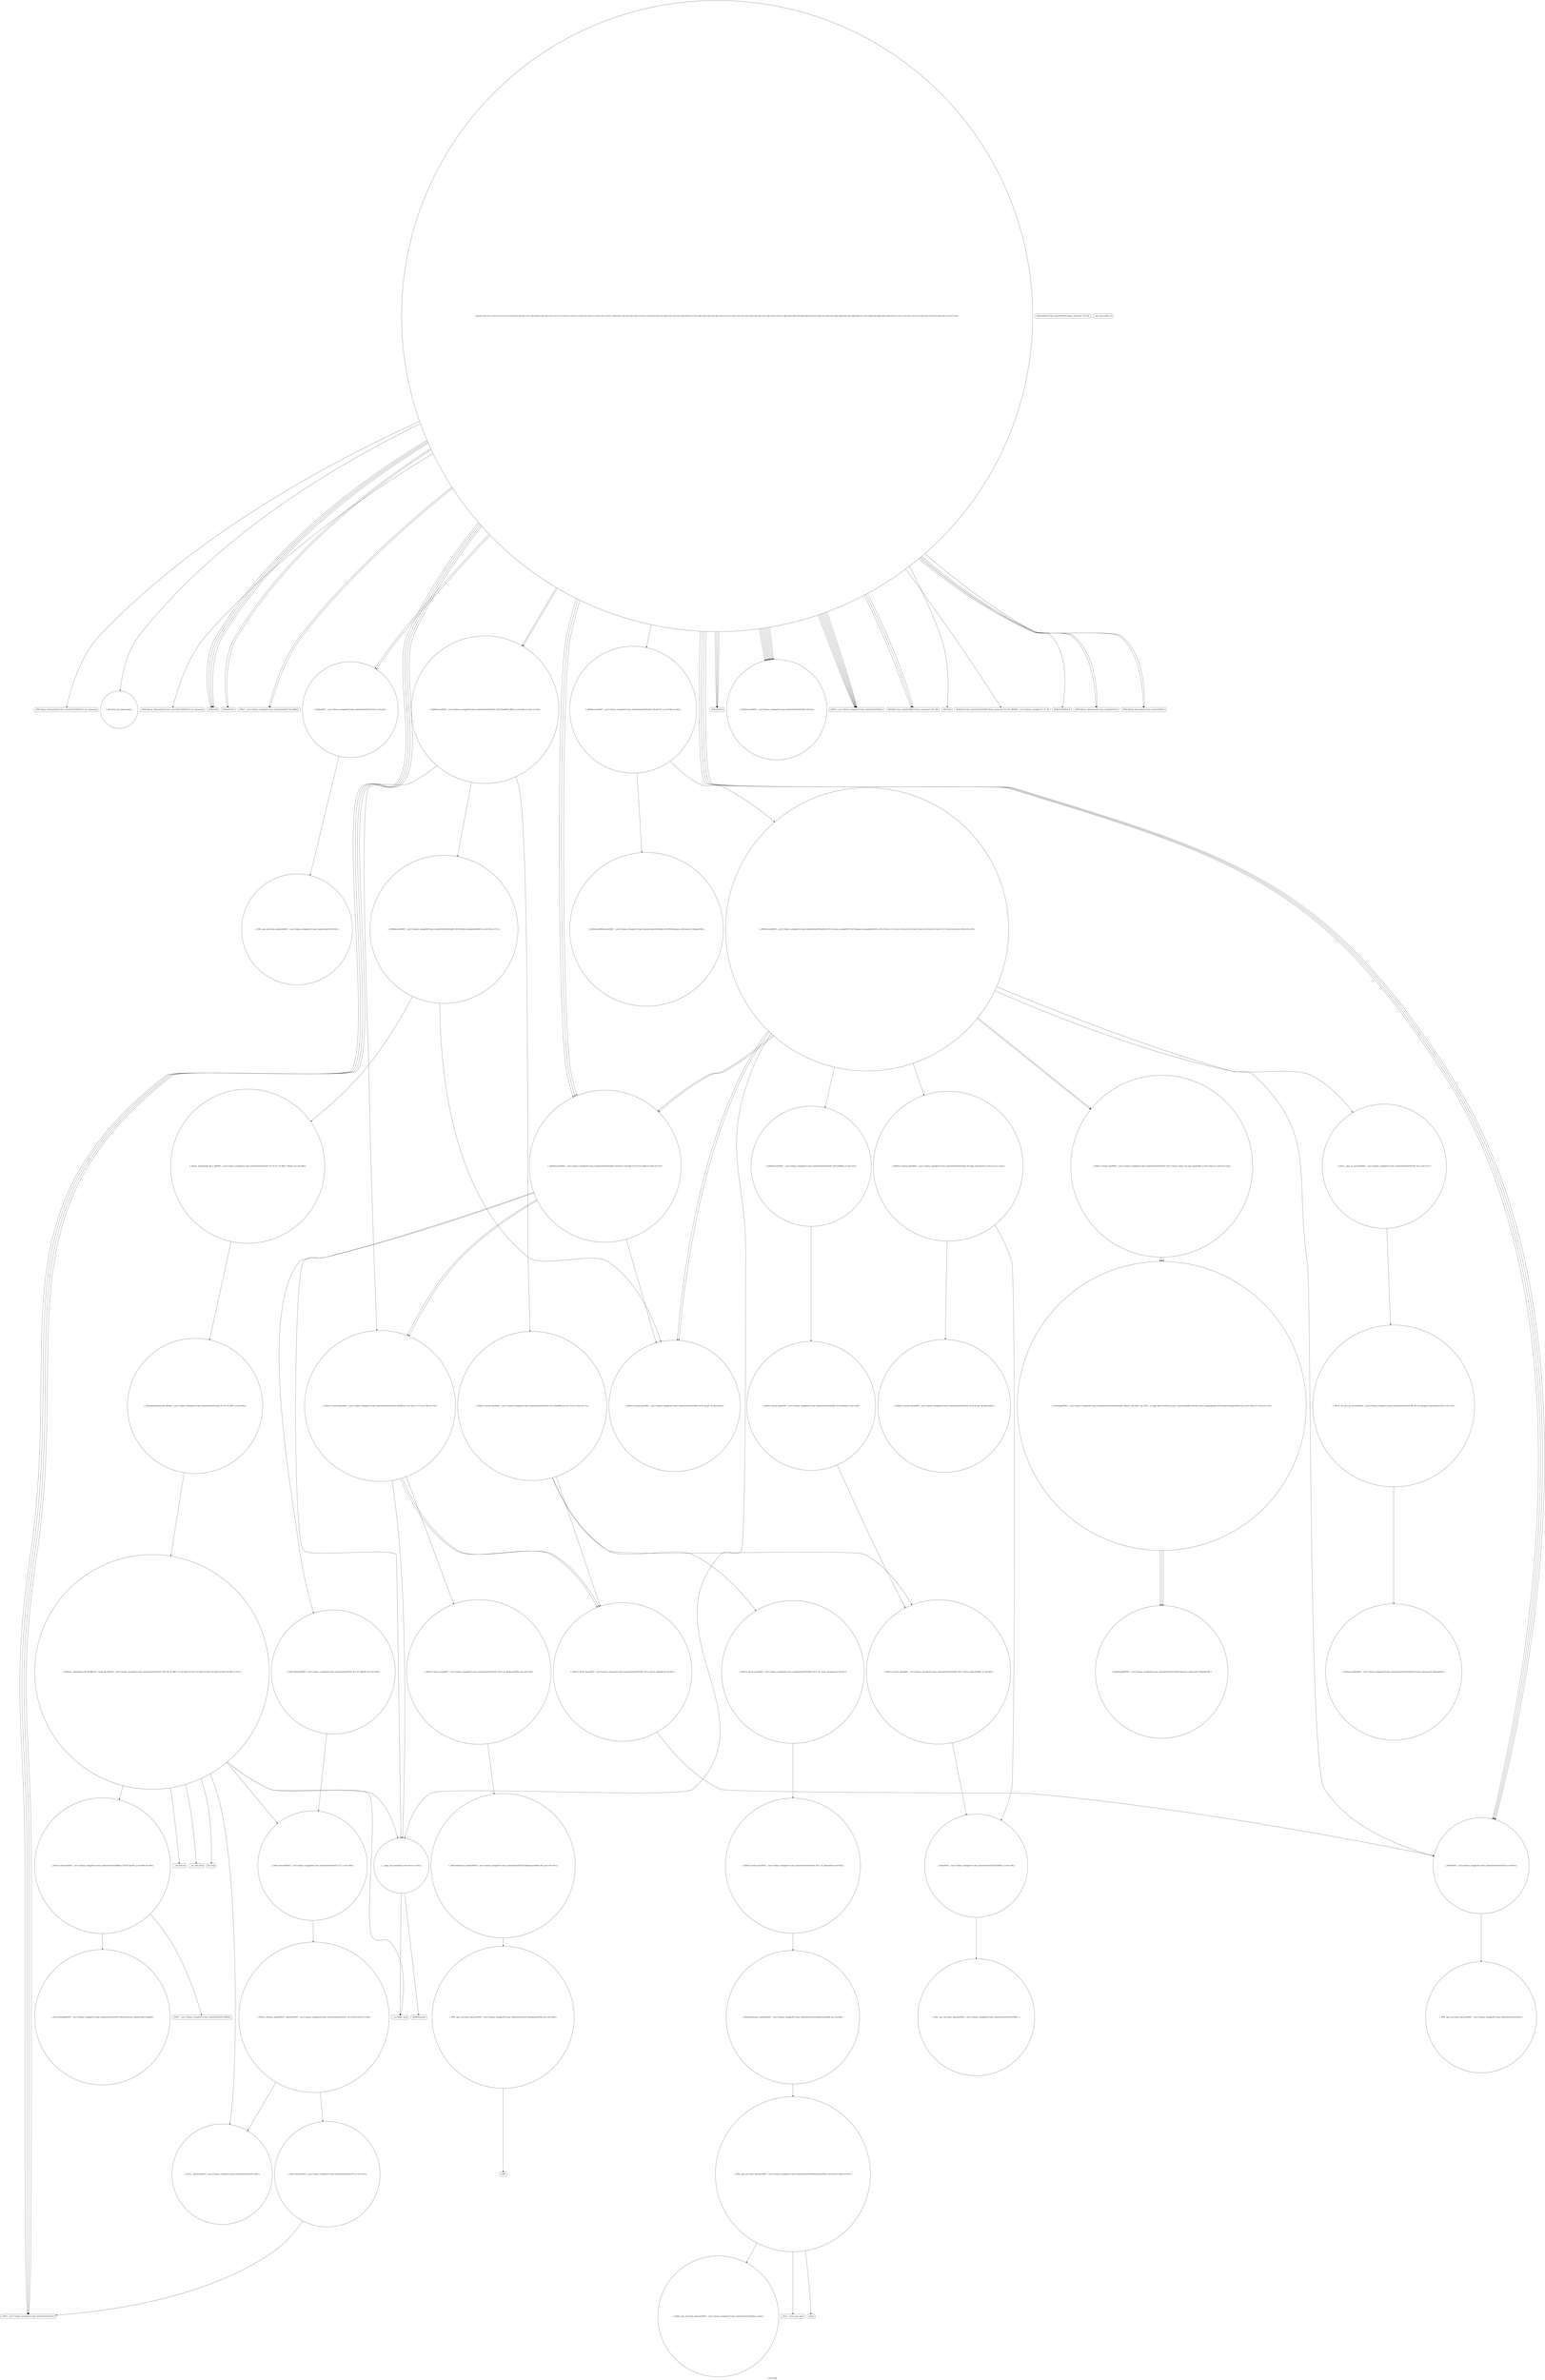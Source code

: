 digraph "Call Graph" {
	label="Call Graph";

	Node0x561387e2e060 [shape=record,shape=circle,label="{main|{<s0>1|<s1>2|<s2>3|<s3>4|<s4>5|<s5>6|<s6>7|<s7>8|<s8>9|<s9>10|<s10>11|<s11>12|<s12>13|<s13>14|<s14>15|<s15>16|<s16>17|<s17>18|<s18>19|<s19>20|<s20>21|<s21>22|<s22>23|<s23>24|<s24>25|<s25>26|<s26>27|<s27>28|<s28>29|<s29>30|<s30>31|<s31>32|<s32>33|<s33>34|<s34>35|<s35>36|<s36>37|<s37>38|<s38>39|<s39>40|<s40>41|<s41>42|<s42>43|<s43>44|<s44>45|<s45>46|<s46>47|<s47>48|<s48>49|<s49>50|<s50>51|<s51>52|<s52>53|<s53>54|<s54>55|<s55>56|<s56>57|<s57>58}}"];
	Node0x561387e2e060:s0 -> Node0x561387e2e0e0[color=black];
	Node0x561387e2e060:s1 -> Node0x561387f87ee0[color=black];
	Node0x561387e2e060:s2 -> Node0x561387f87fe0[color=black];
	Node0x561387e2e060:s3 -> Node0x561387f88060[color=black];
	Node0x561387e2e060:s4 -> Node0x561387f88060[color=black];
	Node0x561387e2e060:s5 -> Node0x561387f88060[color=black];
	Node0x561387e2e060:s6 -> Node0x561387f88060[color=black];
	Node0x561387e2e060:s7 -> Node0x561387f880e0[color=black];
	Node0x561387e2e060:s8 -> Node0x561387f88160[color=black];
	Node0x561387e2e060:s9 -> Node0x561387f881e0[color=black];
	Node0x561387e2e060:s10 -> Node0x561387f88260[color=black];
	Node0x561387e2e060:s11 -> Node0x561387f882e0[color=black];
	Node0x561387e2e060:s12 -> Node0x561387f88360[color=black];
	Node0x561387e2e060:s13 -> Node0x561387f883e0[color=black];
	Node0x561387e2e060:s14 -> Node0x561387f880e0[color=black];
	Node0x561387e2e060:s15 -> Node0x561387f88160[color=black];
	Node0x561387e2e060:s16 -> Node0x561387f881e0[color=black];
	Node0x561387e2e060:s17 -> Node0x561387f88260[color=black];
	Node0x561387e2e060:s18 -> Node0x561387f88460[color=black];
	Node0x561387e2e060:s19 -> Node0x561387f884e0[color=black];
	Node0x561387e2e060:s20 -> Node0x561387f882e0[color=black];
	Node0x561387e2e060:s21 -> Node0x561387f88360[color=black];
	Node0x561387e2e060:s22 -> Node0x561387f883e0[color=black];
	Node0x561387e2e060:s23 -> Node0x561387f88560[color=black];
	Node0x561387e2e060:s24 -> Node0x561387f885e0[color=black];
	Node0x561387e2e060:s25 -> Node0x561387f882e0[color=black];
	Node0x561387e2e060:s26 -> Node0x561387f88360[color=black];
	Node0x561387e2e060:s27 -> Node0x561387f883e0[color=black];
	Node0x561387e2e060:s28 -> Node0x561387f882e0[color=black];
	Node0x561387e2e060:s29 -> Node0x561387f88360[color=black];
	Node0x561387e2e060:s30 -> Node0x561387f883e0[color=black];
	Node0x561387e2e060:s31 -> Node0x561387f88560[color=black];
	Node0x561387e2e060:s32 -> Node0x561387f885e0[color=black];
	Node0x561387e2e060:s33 -> Node0x561387f88560[color=black];
	Node0x561387e2e060:s34 -> Node0x561387f885e0[color=black];
	Node0x561387e2e060:s35 -> Node0x561387f88560[color=black];
	Node0x561387e2e060:s36 -> Node0x561387f885e0[color=black];
	Node0x561387e2e060:s37 -> Node0x561387f88560[color=black];
	Node0x561387e2e060:s38 -> Node0x561387f885e0[color=black];
	Node0x561387e2e060:s39 -> Node0x561387f88560[color=black];
	Node0x561387e2e060:s40 -> Node0x561387f885e0[color=black];
	Node0x561387e2e060:s41 -> Node0x561387f88560[color=black];
	Node0x561387e2e060:s42 -> Node0x561387f885e0[color=black];
	Node0x561387e2e060:s43 -> Node0x561387f88560[color=black];
	Node0x561387e2e060:s44 -> Node0x561387f885e0[color=black];
	Node0x561387e2e060:s45 -> Node0x561387f88660[color=black];
	Node0x561387e2e060:s46 -> Node0x561387f886e0[color=black];
	Node0x561387e2e060:s47 -> Node0x561387f88660[color=black];
	Node0x561387e2e060:s48 -> Node0x561387f88660[color=black];
	Node0x561387e2e060:s49 -> Node0x561387f88560[color=black];
	Node0x561387e2e060:s50 -> Node0x561387f88760[color=black];
	Node0x561387e2e060:s51 -> Node0x561387f887e0[color=black];
	Node0x561387e2e060:s52 -> Node0x561387f884e0[color=black];
	Node0x561387e2e060:s53 -> Node0x561387f884e0[color=black];
	Node0x561387e2e060:s54 -> Node0x561387f888e0[color=black];
	Node0x561387e2e060:s55 -> Node0x561387f88960[color=black];
	Node0x561387e2e060:s56 -> Node0x561387f888e0[color=black];
	Node0x561387e2e060:s57 -> Node0x561387f88960[color=black];
	Node0x561387f89460 [shape=record,shape=Mrecord,label="{__cxa_begin_catch}"];
	Node0x561387f88160 [shape=record,shape=Mrecord,label="{_ZNSt7__cxx1112basic_stringIcSt11char_traitsIcESaIcEEC1EmcRKS3_}"];
	Node0x561387f8a800 [shape=record,shape=circle,label="{_ZSt7forwardIRKNSt7__cxx1112basic_stringIcSt11char_traitsIcESaIcEEEEOT_RNSt16remove_referenceIS8_E4typeE}"];
	Node0x561387f884e0 [shape=record,shape=circle,label="{_ZNSt6vectorINSt7__cxx1112basic_stringIcSt11char_traitsIcESaIcEEESaIS5_EED2Ev|{<s0>66|<s1>67|<s2>68|<s3>69|<s4>70}}"];
	Node0x561387f884e0:s0 -> Node0x561387f891e0[color=black];
	Node0x561387f884e0:s1 -> Node0x561387f8ac00[color=black];
	Node0x561387f884e0:s2 -> Node0x561387f88be0[color=black];
	Node0x561387f884e0:s3 -> Node0x561387f88be0[color=black];
	Node0x561387f884e0:s4 -> Node0x561387f8a680[color=black];
	Node0x561387f8ab80 [shape=record,shape=Mrecord,label="{_ZdlPv}"];
	Node0x561387f88860 [shape=record,shape=Mrecord,label="{_ZSt4endlIcSt11char_traitsIcEERSt13basic_ostreamIT_T0_ES6_}"];
	Node0x561387f8af00 [shape=record,shape=circle,label="{_ZSt15__alloc_on_moveISaINSt7__cxx1112basic_stringIcSt11char_traitsIcESaIcEEEEEvRT_S8_|{<s0>127}}"];
	Node0x561387f8af00:s0 -> Node0x561387f8b200[color=black];
	Node0x561387f88be0 [shape=record,shape=circle,label="{_ZNSt12_Vector_baseINSt7__cxx1112basic_stringIcSt11char_traitsIcESaIcEEESaIS5_EED2Ev|{<s0>76|<s1>77|<s2>78|<s3>79}}"];
	Node0x561387f88be0:s0 -> Node0x561387f8aa00[color=black];
	Node0x561387f88be0:s1 -> Node0x561387f88d60[color=black];
	Node0x561387f88be0:s2 -> Node0x561387f88d60[color=black];
	Node0x561387f88be0:s3 -> Node0x561387f8a680[color=black];
	Node0x561387f8b280 [shape=record,shape=circle,label="{_ZSt4moveIRSaINSt7__cxx1112basic_stringIcSt11char_traitsIcESaIcEEEEEONSt16remove_referenceIT_E4typeEOS9_}"];
	Node0x561387f88f60 [shape=record,shape=circle,label="{_ZN9__gnu_cxx13new_allocatorINSt7__cxx1112basic_stringIcSt11char_traitsIcESaIcEEEE8allocateEmPKv|{<s0>85|<s1>86|<s2>87}}"];
	Node0x561387f88f60:s0 -> Node0x561387f88fe0[color=black];
	Node0x561387f88f60:s1 -> Node0x561387f89060[color=black];
	Node0x561387f88f60:s2 -> Node0x561387f890e0[color=black];
	Node0x561387f892e0 [shape=record,shape=circle,label="{_ZNSt22__uninitialized_fill_nILb0EE15__uninit_fill_nIPNSt7__cxx1112basic_stringIcSt11char_traitsIcESaIcEEEmS7_EET_S9_T0_RKT1_|{<s0>90|<s1>91|<s2>92|<s3>93|<s4>94|<s5>95|<s6>96|<s7>97}}"];
	Node0x561387f892e0:s0 -> Node0x561387f893e0[color=black];
	Node0x561387f892e0:s1 -> Node0x561387f89360[color=black];
	Node0x561387f892e0:s2 -> Node0x561387f89460[color=black];
	Node0x561387f892e0:s3 -> Node0x561387f894e0[color=black];
	Node0x561387f892e0:s4 -> Node0x561387f89560[color=black];
	Node0x561387f892e0:s5 -> Node0x561387f8a600[color=black];
	Node0x561387f892e0:s6 -> Node0x561387f8a780[color=black];
	Node0x561387f892e0:s7 -> Node0x561387f8a680[color=black];
	Node0x561387f87fe0 [shape=record,shape=Mrecord,label="{_ZNSt14basic_ofstreamIcSt11char_traitsIcEEC1EPKcSt13_Ios_Openmode}"];
	Node0x561387f8a680 [shape=record,shape=circle,label="{__clang_call_terminate|{<s0>101|<s1>102}}"];
	Node0x561387f8a680:s0 -> Node0x561387f89460[color=black];
	Node0x561387f8a680:s1 -> Node0x561387f8a700[color=black];
	Node0x561387f88360 [shape=record,shape=Mrecord,label="{_ZNSt7__cxx1112basic_stringIcSt11char_traitsIcESaIcEED1Ev}"];
	Node0x561387f8aa00 [shape=record,shape=circle,label="{_ZNSt12_Vector_baseINSt7__cxx1112basic_stringIcSt11char_traitsIcESaIcEEESaIS5_EE13_M_deallocateEPS5_m|{<s0>106}}"];
	Node0x561387f8aa00:s0 -> Node0x561387f8aa80[color=black];
	Node0x561387f886e0 [shape=record,shape=Mrecord,label="{_ZNSolsEi}"];
	Node0x561387f8ad80 [shape=record,shape=circle,label="{_ZNKSt12_Vector_baseINSt7__cxx1112basic_stringIcSt11char_traitsIcESaIcEEESaIS5_EE13get_allocatorEv|{<s0>121|<s1>122}}"];
	Node0x561387f8ad80:s0 -> Node0x561387f8af80[color=black];
	Node0x561387f8ad80:s1 -> Node0x561387f8b000[color=black];
	Node0x561387f88a60 [shape=record,shape=circle,label="{_ZN9__gnu_cxx13new_allocatorINSt7__cxx1112basic_stringIcSt11char_traitsIcESaIcEEEED2Ev}"];
	Node0x561387f8b100 [shape=record,shape=circle,label="{_ZSt4swapIPNSt7__cxx1112basic_stringIcSt11char_traitsIcESaIcEEEENSt9enable_ifIXsr6__and_ISt6__not_ISt15__is_tuple_likeIT_EESt21is_move_constructibleISA_ESt18is_move_assignableISA_EEE5valueEvE4typeERSA_SJ_|{<s0>130|<s1>131|<s2>132}}"];
	Node0x561387f8b100:s0 -> Node0x561387f8b180[color=black];
	Node0x561387f8b100:s1 -> Node0x561387f8b180[color=black];
	Node0x561387f8b100:s2 -> Node0x561387f8b180[color=black];
	Node0x561387f88de0 [shape=record,shape=circle,label="{_ZN9__gnu_cxx13new_allocatorINSt7__cxx1112basic_stringIcSt11char_traitsIcESaIcEEEEC2ERKS7_}"];
	Node0x561387f89160 [shape=record,shape=circle,label="{_ZSt24__uninitialized_fill_n_aIPNSt7__cxx1112basic_stringIcSt11char_traitsIcESaIcEEEmS5_S5_ET_S7_T0_RKT1_RSaIT2_E|{<s0>88}}"];
	Node0x561387f89160:s0 -> Node0x561387f89260[color=black];
	Node0x561387e2e0e0 [shape=record,shape=Mrecord,label="{_ZNSt14basic_ifstreamIcSt11char_traitsIcEEC1EPKcSt13_Ios_Openmode}"];
	Node0x561387f894e0 [shape=record,shape=circle,label="{_ZSt8_DestroyIPNSt7__cxx1112basic_stringIcSt11char_traitsIcESaIcEEEEvT_S7_|{<s0>100}}"];
	Node0x561387f894e0:s0 -> Node0x561387f8a900[color=black];
	Node0x561387f881e0 [shape=record,shape=circle,label="{_ZNSaINSt7__cxx1112basic_stringIcSt11char_traitsIcESaIcEEEEC2Ev|{<s0>59}}"];
	Node0x561387f881e0:s0 -> Node0x561387f889e0[color=black];
	Node0x561387f8a880 [shape=record,shape=Mrecord,label="{_ZNSt7__cxx1112basic_stringIcSt11char_traitsIcESaIcEEC1ERKS4_}"];
	Node0x561387f88560 [shape=record,shape=circle,label="{_ZNSt6vectorINSt7__cxx1112basic_stringIcSt11char_traitsIcESaIcEEESaIS5_EEixEm}"];
	Node0x561387f8ac00 [shape=record,shape=circle,label="{_ZSt8_DestroyIPNSt7__cxx1112basic_stringIcSt11char_traitsIcESaIcEEES5_EvT_S7_RSaIT0_E|{<s0>109}}"];
	Node0x561387f8ac00:s0 -> Node0x561387f894e0[color=black];
	Node0x561387f888e0 [shape=record,shape=Mrecord,label="{_ZNSt14basic_ofstreamIcSt11char_traitsIcEED1Ev}"];
	Node0x561387f8af80 [shape=record,shape=circle,label="{_ZNKSt12_Vector_baseINSt7__cxx1112basic_stringIcSt11char_traitsIcESaIcEEESaIS5_EE19_M_get_Tp_allocatorEv}"];
	Node0x561387f88c60 [shape=record,shape=circle,label="{_ZNSt12_Vector_baseINSt7__cxx1112basic_stringIcSt11char_traitsIcESaIcEEESaIS5_EE12_Vector_implC2ERKS6_|{<s0>80}}"];
	Node0x561387f88c60:s0 -> Node0x561387f8b000[color=black];
	Node0x561387f88fe0 [shape=record,shape=circle,label="{_ZNK9__gnu_cxx13new_allocatorINSt7__cxx1112basic_stringIcSt11char_traitsIcESaIcEEEE8max_sizeEv}"];
	Node0x561387f89360 [shape=record,shape=circle,label="{_ZSt10_ConstructINSt7__cxx1112basic_stringIcSt11char_traitsIcESaIcEEEJRKS5_EEvPT_DpOT0_|{<s0>98|<s1>99}}"];
	Node0x561387f89360:s0 -> Node0x561387f8a800[color=black];
	Node0x561387f89360:s1 -> Node0x561387f8a880[color=black];
	Node0x561387f88060 [shape=record,shape=Mrecord,label="{_ZNSirsERi}"];
	Node0x561387f8a700 [shape=record,shape=Mrecord,label="{_ZSt9terminatev}"];
	Node0x561387f883e0 [shape=record,shape=Mrecord,label="{_ZNSaIcED1Ev}"];
	Node0x561387f8aa80 [shape=record,shape=circle,label="{_ZNSt16allocator_traitsISaINSt7__cxx1112basic_stringIcSt11char_traitsIcESaIcEEEEE10deallocateERS6_PS5_m|{<s0>107}}"];
	Node0x561387f8aa80:s0 -> Node0x561387f8ab00[color=black];
	Node0x561387f88760 [shape=record,shape=Mrecord,label="{_ZStlsIcSt11char_traitsIcESaIcEERSt13basic_ostreamIT_T0_ES7_RKNSt7__cxx1112basic_stringIS4_S5_T1_EE}"];
	Node0x561387f8ae00 [shape=record,shape=circle,label="{_ZNSt6vectorINSt7__cxx1112basic_stringIcSt11char_traitsIcESaIcEEESaIS5_EEC2ERKS6_|{<s0>123}}"];
	Node0x561387f8ae00:s0 -> Node0x561387f8b080[color=black];
	Node0x561387f88ae0 [shape=record,shape=circle,label="{_ZNSt12_Vector_baseINSt7__cxx1112basic_stringIcSt11char_traitsIcESaIcEEESaIS5_EEC2EmRKS6_|{<s0>71|<s1>72|<s2>73}}"];
	Node0x561387f88ae0:s0 -> Node0x561387f88c60[color=black];
	Node0x561387f88ae0:s1 -> Node0x561387f88ce0[color=black];
	Node0x561387f88ae0:s2 -> Node0x561387f88d60[color=black];
	Node0x561387f8b180 [shape=record,shape=circle,label="{_ZSt4moveIRPNSt7__cxx1112basic_stringIcSt11char_traitsIcESaIcEEEEONSt16remove_referenceIT_E4typeEOS9_}"];
	Node0x561387f88e60 [shape=record,shape=circle,label="{_ZNSt12_Vector_baseINSt7__cxx1112basic_stringIcSt11char_traitsIcESaIcEEESaIS5_EE11_M_allocateEm|{<s0>83}}"];
	Node0x561387f88e60:s0 -> Node0x561387f88ee0[color=black];
	Node0x561387f891e0 [shape=record,shape=circle,label="{_ZNSt12_Vector_baseINSt7__cxx1112basic_stringIcSt11char_traitsIcESaIcEEESaIS5_EE19_M_get_Tp_allocatorEv}"];
	Node0x561387f87ee0 [shape=record,shape=circle,label="{_ZStorSt13_Ios_OpenmodeS_}"];
	Node0x561387f89560 [shape=record,shape=Mrecord,label="{__cxa_rethrow}"];
	Node0x561387f88260 [shape=record,shape=circle,label="{_ZNSt6vectorINSt7__cxx1112basic_stringIcSt11char_traitsIcESaIcEEESaIS5_EEC2EmRKS5_RKS6_|{<s0>60|<s1>61|<s2>62}}"];
	Node0x561387f88260:s0 -> Node0x561387f88ae0[color=black];
	Node0x561387f88260:s1 -> Node0x561387f88b60[color=black];
	Node0x561387f88260:s2 -> Node0x561387f88be0[color=black];
	Node0x561387f8a900 [shape=record,shape=circle,label="{_ZNSt12_Destroy_auxILb0EE9__destroyIPNSt7__cxx1112basic_stringIcSt11char_traitsIcESaIcEEEEEvT_S9_|{<s0>103|<s1>104}}"];
	Node0x561387f8a900:s0 -> Node0x561387f893e0[color=black];
	Node0x561387f8a900:s1 -> Node0x561387f8a980[color=black];
	Node0x561387f885e0 [shape=record,shape=Mrecord,label="{_ZNSt7__cxx1112basic_stringIcSt11char_traitsIcESaIcEEixEm}"];
	Node0x561387f8ac80 [shape=record,shape=circle,label="{_ZNSt6vectorINSt7__cxx1112basic_stringIcSt11char_traitsIcESaIcEEESaIS5_EE14_M_move_assignEOS7_St17integral_constantIbLb1EE|{<s0>110|<s1>111|<s2>112|<s3>113|<s4>114|<s5>115|<s6>116|<s7>117|<s8>118|<s9>119|<s10>120}}"];
	Node0x561387f8ac80:s0 -> Node0x561387f8ad80[color=black];
	Node0x561387f8ac80:s1 -> Node0x561387f8ae00[color=black];
	Node0x561387f8ac80:s2 -> Node0x561387f882e0[color=black];
	Node0x561387f8ac80:s3 -> Node0x561387f8ae80[color=black];
	Node0x561387f8ac80:s4 -> Node0x561387f8ae80[color=black];
	Node0x561387f8ac80:s5 -> Node0x561387f891e0[color=black];
	Node0x561387f8ac80:s6 -> Node0x561387f891e0[color=black];
	Node0x561387f8ac80:s7 -> Node0x561387f8af00[color=black];
	Node0x561387f8ac80:s8 -> Node0x561387f884e0[color=black];
	Node0x561387f8ac80:s9 -> Node0x561387f884e0[color=black];
	Node0x561387f8ac80:s10 -> Node0x561387f8a680[color=black];
	Node0x561387f88960 [shape=record,shape=Mrecord,label="{_ZNSt14basic_ifstreamIcSt11char_traitsIcEED1Ev}"];
	Node0x561387f8b000 [shape=record,shape=circle,label="{_ZNSaINSt7__cxx1112basic_stringIcSt11char_traitsIcESaIcEEEEC2ERKS5_|{<s0>128}}"];
	Node0x561387f8b000:s0 -> Node0x561387f88de0[color=black];
	Node0x561387f88ce0 [shape=record,shape=circle,label="{_ZNSt12_Vector_baseINSt7__cxx1112basic_stringIcSt11char_traitsIcESaIcEEESaIS5_EE17_M_create_storageEm|{<s0>81}}"];
	Node0x561387f88ce0:s0 -> Node0x561387f88e60[color=black];
	Node0x561387f89060 [shape=record,shape=Mrecord,label="{_ZSt17__throw_bad_allocv}"];
	Node0x561387f893e0 [shape=record,shape=circle,label="{_ZSt11__addressofINSt7__cxx1112basic_stringIcSt11char_traitsIcESaIcEEEEPT_RS6_}"];
	Node0x561387f880e0 [shape=record,shape=Mrecord,label="{_ZNSaIcEC1Ev}"];
	Node0x561387f8a780 [shape=record,shape=Mrecord,label="{llvm.trap}"];
	Node0x561387f88460 [shape=record,shape=circle,label="{_ZNSt6vectorINSt7__cxx1112basic_stringIcSt11char_traitsIcESaIcEEESaIS5_EEaSEOS7_|{<s0>64|<s1>65}}"];
	Node0x561387f88460:s0 -> Node0x561387f8ad00[color=black];
	Node0x561387f88460:s1 -> Node0x561387f8ac80[color=black];
	Node0x561387f8ab00 [shape=record,shape=circle,label="{_ZN9__gnu_cxx13new_allocatorINSt7__cxx1112basic_stringIcSt11char_traitsIcESaIcEEEE10deallocateEPS6_m|{<s0>108}}"];
	Node0x561387f8ab00:s0 -> Node0x561387f8ab80[color=black];
	Node0x561387f887e0 [shape=record,shape=Mrecord,label="{_ZNSolsEPFRSoS_E}"];
	Node0x561387f8ae80 [shape=record,shape=circle,label="{_ZNSt12_Vector_baseINSt7__cxx1112basic_stringIcSt11char_traitsIcESaIcEEESaIS5_EE12_Vector_impl12_M_swap_dataERS8_|{<s0>124|<s1>125|<s2>126}}"];
	Node0x561387f8ae80:s0 -> Node0x561387f8b100[color=black];
	Node0x561387f8ae80:s1 -> Node0x561387f8b100[color=black];
	Node0x561387f8ae80:s2 -> Node0x561387f8b100[color=black];
	Node0x561387f88b60 [shape=record,shape=circle,label="{_ZNSt6vectorINSt7__cxx1112basic_stringIcSt11char_traitsIcESaIcEEESaIS5_EE18_M_fill_initializeEmRKS5_|{<s0>74|<s1>75}}"];
	Node0x561387f88b60:s0 -> Node0x561387f891e0[color=black];
	Node0x561387f88b60:s1 -> Node0x561387f89160[color=black];
	Node0x561387f8b200 [shape=record,shape=circle,label="{_ZSt18__do_alloc_on_moveISaINSt7__cxx1112basic_stringIcSt11char_traitsIcESaIcEEEEEvRT_S8_St17integral_constantIbLb1EE|{<s0>133}}"];
	Node0x561387f8b200:s0 -> Node0x561387f8b280[color=black];
	Node0x561387f88ee0 [shape=record,shape=circle,label="{_ZNSt16allocator_traitsISaINSt7__cxx1112basic_stringIcSt11char_traitsIcESaIcEEEEE8allocateERS6_m|{<s0>84}}"];
	Node0x561387f88ee0:s0 -> Node0x561387f88f60[color=black];
	Node0x561387f89260 [shape=record,shape=circle,label="{_ZSt20uninitialized_fill_nIPNSt7__cxx1112basic_stringIcSt11char_traitsIcESaIcEEEmS5_ET_S7_T0_RKT1_|{<s0>89}}"];
	Node0x561387f89260:s0 -> Node0x561387f892e0[color=black];
	Node0x561387f87f60 [shape=record,shape=Mrecord,label="{__gxx_personality_v0}"];
	Node0x561387f8a600 [shape=record,shape=Mrecord,label="{__cxa_end_catch}"];
	Node0x561387f882e0 [shape=record,shape=circle,label="{_ZNSaINSt7__cxx1112basic_stringIcSt11char_traitsIcESaIcEEEED2Ev|{<s0>63}}"];
	Node0x561387f882e0:s0 -> Node0x561387f88a60[color=black];
	Node0x561387f8a980 [shape=record,shape=circle,label="{_ZSt8_DestroyINSt7__cxx1112basic_stringIcSt11char_traitsIcESaIcEEEEvPT_|{<s0>105}}"];
	Node0x561387f8a980:s0 -> Node0x561387f88360[color=black];
	Node0x561387f88660 [shape=record,shape=Mrecord,label="{_ZStlsISt11char_traitsIcEERSt13basic_ostreamIcT_ES5_PKc}"];
	Node0x561387f8ad00 [shape=record,shape=circle,label="{_ZSt4moveIRSt6vectorINSt7__cxx1112basic_stringIcSt11char_traitsIcESaIcEEESaIS6_EEEONSt16remove_referenceIT_E4typeEOSB_}"];
	Node0x561387f889e0 [shape=record,shape=circle,label="{_ZN9__gnu_cxx13new_allocatorINSt7__cxx1112basic_stringIcSt11char_traitsIcESaIcEEEEC2Ev}"];
	Node0x561387f8b080 [shape=record,shape=circle,label="{_ZNSt12_Vector_baseINSt7__cxx1112basic_stringIcSt11char_traitsIcESaIcEEESaIS5_EEC2ERKS6_|{<s0>129}}"];
	Node0x561387f8b080:s0 -> Node0x561387f88c60[color=black];
	Node0x561387f88d60 [shape=record,shape=circle,label="{_ZNSt12_Vector_baseINSt7__cxx1112basic_stringIcSt11char_traitsIcESaIcEEESaIS5_EE12_Vector_implD2Ev|{<s0>82}}"];
	Node0x561387f88d60:s0 -> Node0x561387f882e0[color=black];
	Node0x561387f890e0 [shape=record,shape=Mrecord,label="{_Znwm}"];
}
